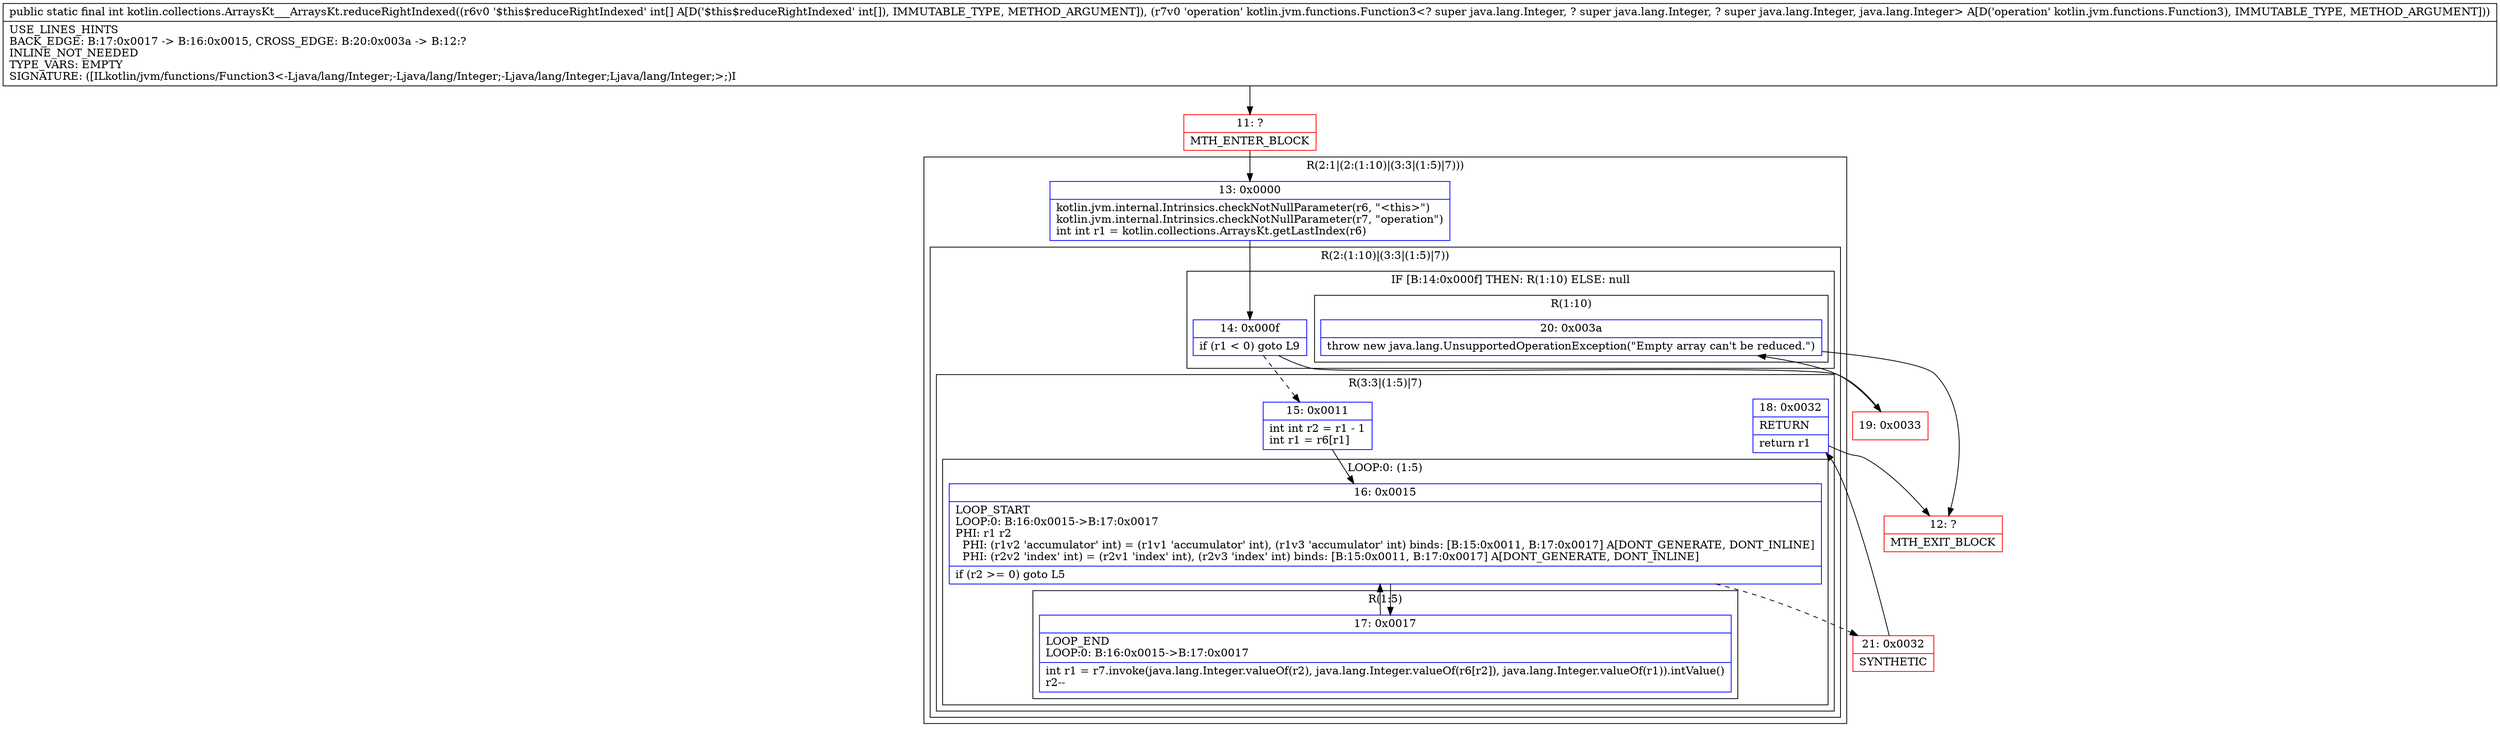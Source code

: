 digraph "CFG forkotlin.collections.ArraysKt___ArraysKt.reduceRightIndexed([ILkotlin\/jvm\/functions\/Function3;)I" {
subgraph cluster_Region_226671937 {
label = "R(2:1|(2:(1:10)|(3:3|(1:5)|7)))";
node [shape=record,color=blue];
Node_13 [shape=record,label="{13\:\ 0x0000|kotlin.jvm.internal.Intrinsics.checkNotNullParameter(r6, \"\<this\>\")\lkotlin.jvm.internal.Intrinsics.checkNotNullParameter(r7, \"operation\")\lint int r1 = kotlin.collections.ArraysKt.getLastIndex(r6)\l}"];
subgraph cluster_Region_1249680628 {
label = "R(2:(1:10)|(3:3|(1:5)|7))";
node [shape=record,color=blue];
subgraph cluster_IfRegion_1151564864 {
label = "IF [B:14:0x000f] THEN: R(1:10) ELSE: null";
node [shape=record,color=blue];
Node_14 [shape=record,label="{14\:\ 0x000f|if (r1 \< 0) goto L9\l}"];
subgraph cluster_Region_1398995343 {
label = "R(1:10)";
node [shape=record,color=blue];
Node_20 [shape=record,label="{20\:\ 0x003a|throw new java.lang.UnsupportedOperationException(\"Empty array can't be reduced.\")\l}"];
}
}
subgraph cluster_Region_1650062476 {
label = "R(3:3|(1:5)|7)";
node [shape=record,color=blue];
Node_15 [shape=record,label="{15\:\ 0x0011|int int r2 = r1 \- 1\lint r1 = r6[r1]\l}"];
subgraph cluster_LoopRegion_115211820 {
label = "LOOP:0: (1:5)";
node [shape=record,color=blue];
Node_16 [shape=record,label="{16\:\ 0x0015|LOOP_START\lLOOP:0: B:16:0x0015\-\>B:17:0x0017\lPHI: r1 r2 \l  PHI: (r1v2 'accumulator' int) = (r1v1 'accumulator' int), (r1v3 'accumulator' int) binds: [B:15:0x0011, B:17:0x0017] A[DONT_GENERATE, DONT_INLINE]\l  PHI: (r2v2 'index' int) = (r2v1 'index' int), (r2v3 'index' int) binds: [B:15:0x0011, B:17:0x0017] A[DONT_GENERATE, DONT_INLINE]\l|if (r2 \>= 0) goto L5\l}"];
subgraph cluster_Region_514667267 {
label = "R(1:5)";
node [shape=record,color=blue];
Node_17 [shape=record,label="{17\:\ 0x0017|LOOP_END\lLOOP:0: B:16:0x0015\-\>B:17:0x0017\l|int r1 = r7.invoke(java.lang.Integer.valueOf(r2), java.lang.Integer.valueOf(r6[r2]), java.lang.Integer.valueOf(r1)).intValue()\lr2\-\-\l}"];
}
}
Node_18 [shape=record,label="{18\:\ 0x0032|RETURN\l|return r1\l}"];
}
}
}
Node_11 [shape=record,color=red,label="{11\:\ ?|MTH_ENTER_BLOCK\l}"];
Node_21 [shape=record,color=red,label="{21\:\ 0x0032|SYNTHETIC\l}"];
Node_12 [shape=record,color=red,label="{12\:\ ?|MTH_EXIT_BLOCK\l}"];
Node_19 [shape=record,color=red,label="{19\:\ 0x0033}"];
MethodNode[shape=record,label="{public static final int kotlin.collections.ArraysKt___ArraysKt.reduceRightIndexed((r6v0 '$this$reduceRightIndexed' int[] A[D('$this$reduceRightIndexed' int[]), IMMUTABLE_TYPE, METHOD_ARGUMENT]), (r7v0 'operation' kotlin.jvm.functions.Function3\<? super java.lang.Integer, ? super java.lang.Integer, ? super java.lang.Integer, java.lang.Integer\> A[D('operation' kotlin.jvm.functions.Function3), IMMUTABLE_TYPE, METHOD_ARGUMENT]))  | USE_LINES_HINTS\lBACK_EDGE: B:17:0x0017 \-\> B:16:0x0015, CROSS_EDGE: B:20:0x003a \-\> B:12:?\lINLINE_NOT_NEEDED\lTYPE_VARS: EMPTY\lSIGNATURE: ([ILkotlin\/jvm\/functions\/Function3\<\-Ljava\/lang\/Integer;\-Ljava\/lang\/Integer;\-Ljava\/lang\/Integer;Ljava\/lang\/Integer;\>;)I\l}"];
MethodNode -> Node_11;Node_13 -> Node_14;
Node_14 -> Node_15[style=dashed];
Node_14 -> Node_19;
Node_20 -> Node_12;
Node_15 -> Node_16;
Node_16 -> Node_17;
Node_16 -> Node_21[style=dashed];
Node_17 -> Node_16;
Node_18 -> Node_12;
Node_11 -> Node_13;
Node_21 -> Node_18;
Node_19 -> Node_20;
}

